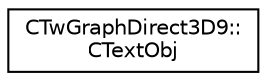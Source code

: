 digraph "Graphical Class Hierarchy"
{
  edge [fontname="Helvetica",fontsize="10",labelfontname="Helvetica",labelfontsize="10"];
  node [fontname="Helvetica",fontsize="10",shape=record];
  rankdir="LR";
  Node1 [label="CTwGraphDirect3D9::\lCTextObj",height=0.2,width=0.4,color="black", fillcolor="white", style="filled",URL="$struct_c_tw_graph_direct3_d9_1_1_c_text_obj.html"];
}
